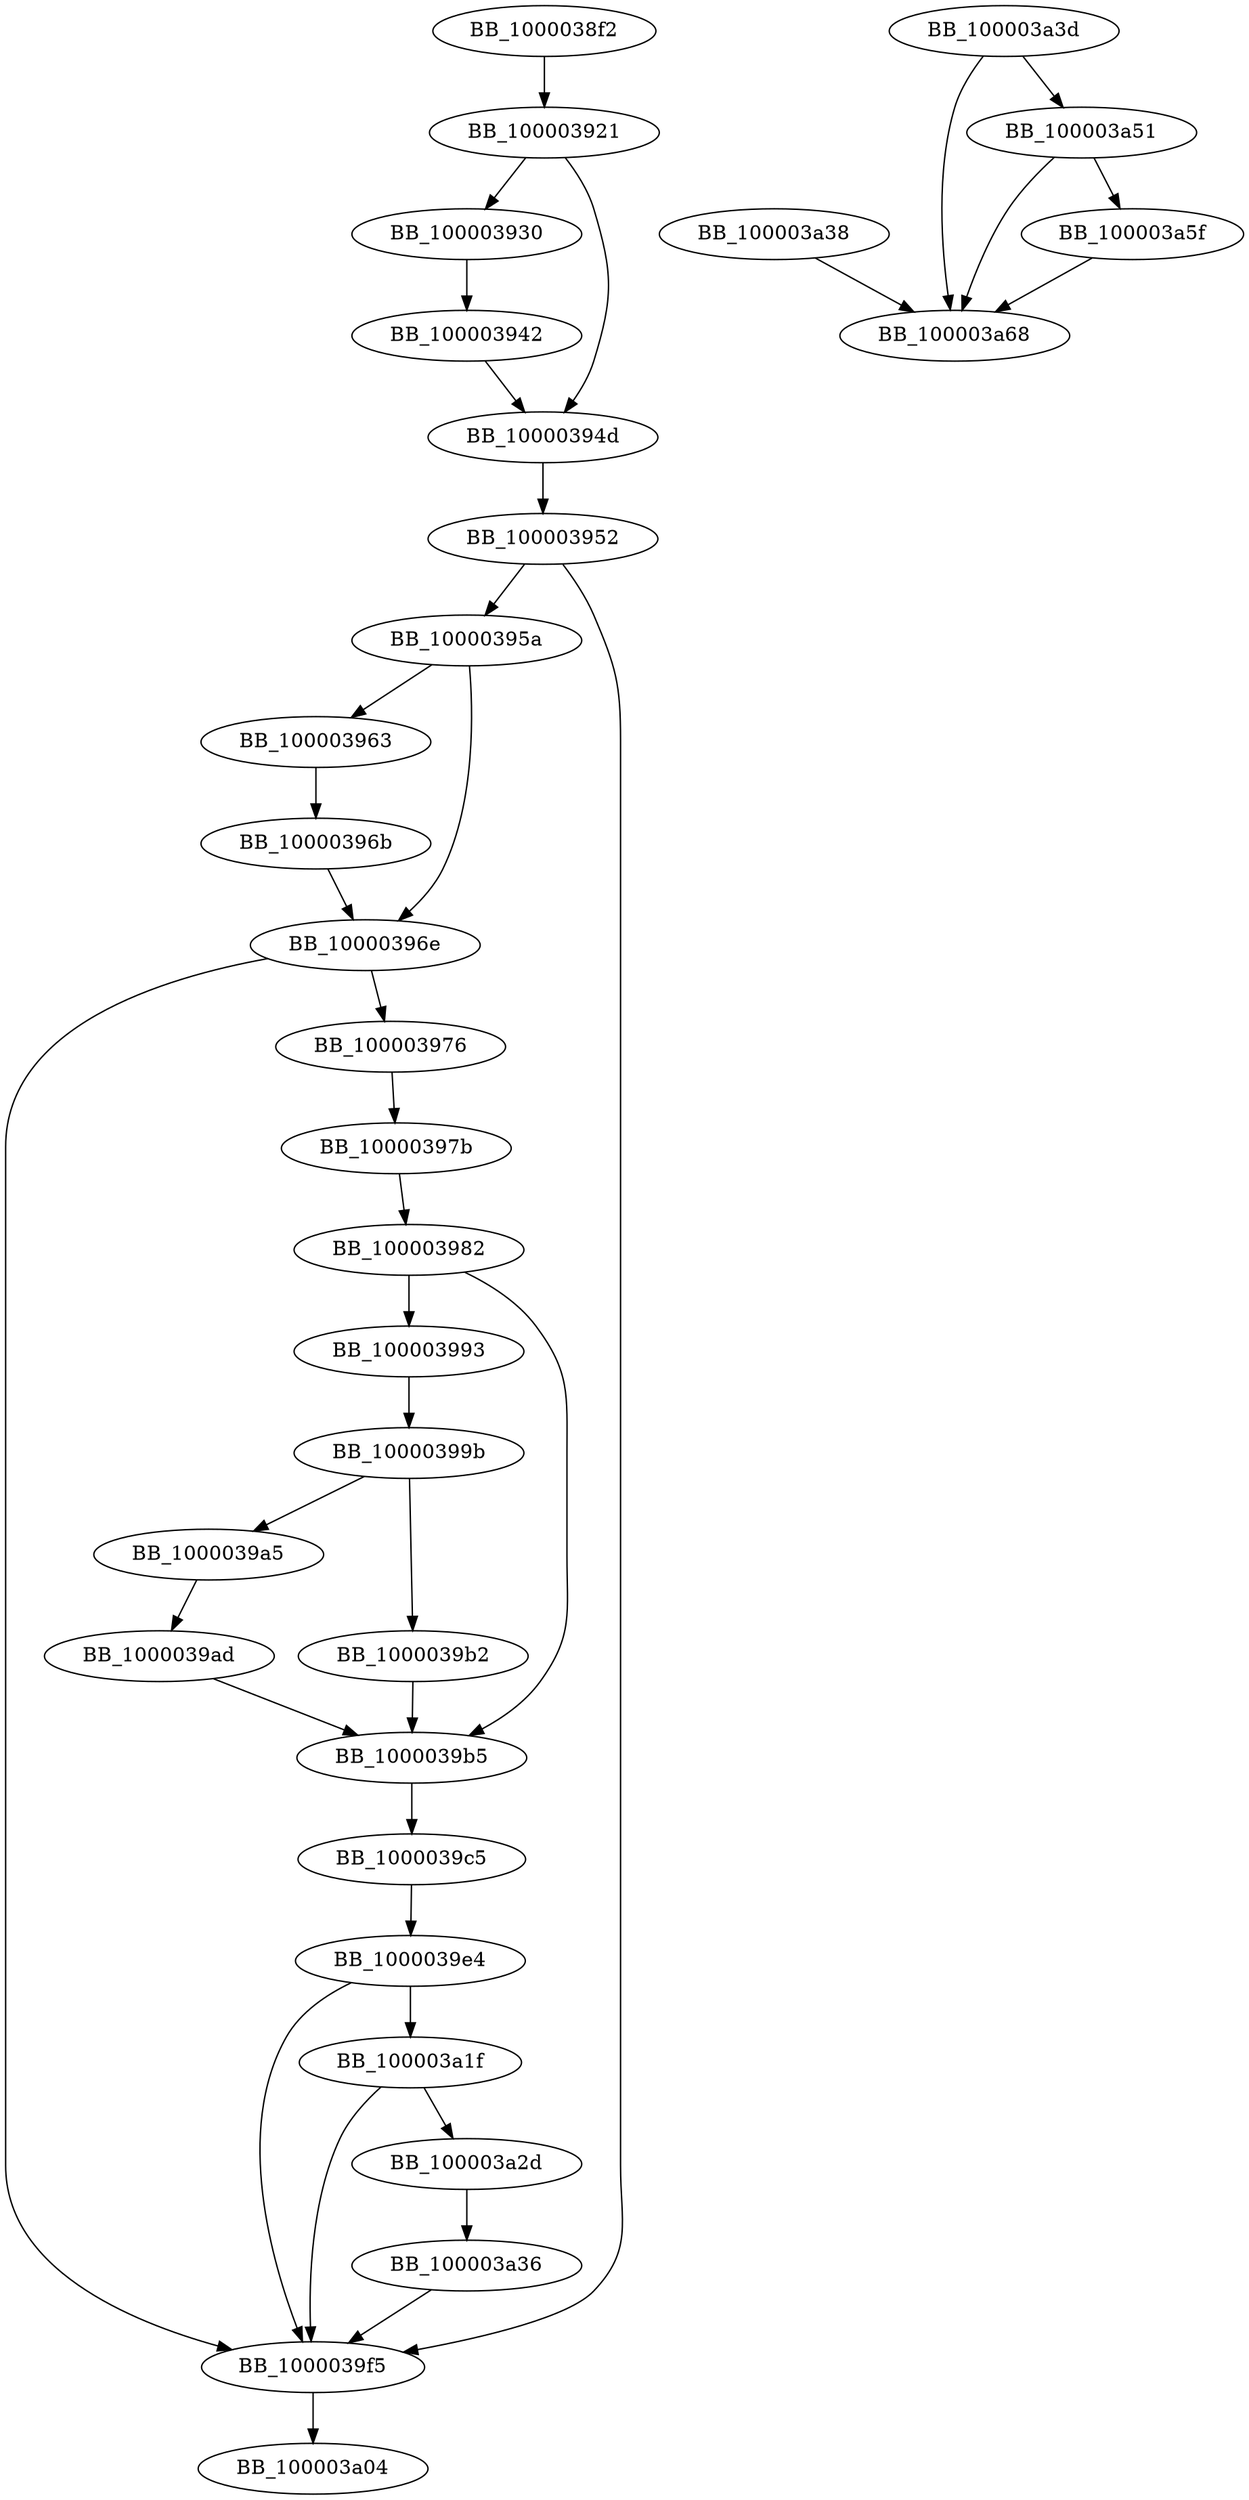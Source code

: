 DiGraph __Z15convertPathUserSsRA2000_c{
BB_1000038f2->BB_100003921
BB_100003921->BB_100003930
BB_100003921->BB_10000394d
BB_100003930->BB_100003942
BB_100003942->BB_10000394d
BB_10000394d->BB_100003952
BB_100003952->BB_10000395a
BB_100003952->BB_1000039f5
BB_10000395a->BB_100003963
BB_10000395a->BB_10000396e
BB_100003963->BB_10000396b
BB_10000396b->BB_10000396e
BB_10000396e->BB_100003976
BB_10000396e->BB_1000039f5
BB_100003976->BB_10000397b
BB_10000397b->BB_100003982
BB_100003982->BB_100003993
BB_100003982->BB_1000039b5
BB_100003993->BB_10000399b
BB_10000399b->BB_1000039a5
BB_10000399b->BB_1000039b2
BB_1000039a5->BB_1000039ad
BB_1000039ad->BB_1000039b5
BB_1000039b2->BB_1000039b5
BB_1000039b5->BB_1000039c5
BB_1000039c5->BB_1000039e4
BB_1000039e4->BB_1000039f5
BB_1000039e4->BB_100003a1f
BB_1000039f5->BB_100003a04
BB_100003a1f->BB_1000039f5
BB_100003a1f->BB_100003a2d
BB_100003a2d->BB_100003a36
BB_100003a36->BB_1000039f5
BB_100003a38->BB_100003a68
BB_100003a3d->BB_100003a51
BB_100003a3d->BB_100003a68
BB_100003a51->BB_100003a5f
BB_100003a51->BB_100003a68
BB_100003a5f->BB_100003a68
}

